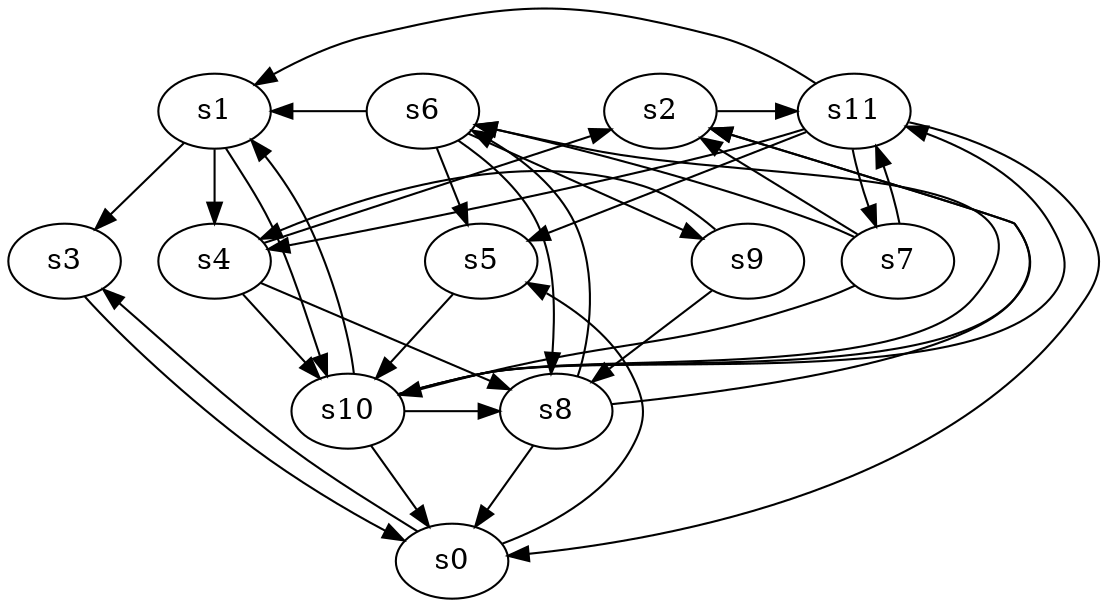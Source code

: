digraph game_0656_complex_12 {
    s0 [name="s0", player=0, target=1];
    s1 [name="s1", player=0];
    s2 [name="s2", player=1];
    s3 [name="s3", player=1];
    s4 [name="s4", player=1];
    s5 [name="s5", player=0, target=1];
    s6 [name="s6", player=0, target=1];
    s7 [name="s7", player=1];
    s8 [name="s8", player=0];
    s9 [name="s9", player=1];
    s10 [name="s10", player=1];
    s11 [name="s11", player=1];

    s0 -> s3 [constraint="time % 2 == 1 && time % 4 == 0"];
    s0 -> s5 [constraint="time % 4 == 1 && time % 5 == 0"];
    s1 -> s3;
    s1 -> s4;
    s1 -> s10;
    s2 -> s11 [constraint="!(time % 6 == 3)"];
    s3 -> s0 [constraint="time % 3 == 0 && time % 5 == 3"];
    s4 -> s2 [constraint="time == 11 || time == 16 || time == 22"];
    s4 -> s8 [constraint="time % 7 == 5"];
    s4 -> s10;
    s5 -> s10 [constraint="time % 4 == 1 || time % 5 == 3"];
    s6 -> s1 [constraint="time % 4 == 0"];
    s6 -> s5 [constraint="time == 1 || time == 9 || time == 12 || time == 22 || time == 25"];
    s6 -> s8 [constraint="time == 19 || time == 20"];
    s6 -> s9 [constraint="!(time % 4 == 2)"];
    s7 -> s2 [constraint="time % 4 == 3 && time % 4 == 0"];
    s7 -> s6 [constraint="time % 2 == 1 && time % 3 == 0"];
    s7 -> s10 [constraint="time % 2 == 1 && time % 5 == 1"];
    s7 -> s11 [constraint="time % 4 == 3 && time % 5 == 1"];
    s8 -> s0;
    s8 -> s2 [constraint="time % 6 == 5"];
    s8 -> s6 [constraint="time == 8"];
    s9 -> s4 [constraint="time % 5 == 4 || time % 5 == 1"];
    s9 -> s8;
    s10 -> s0;
    s10 -> s1 [constraint="time % 2 == 0 || time % 5 == 4"];
    s10 -> s2 [constraint="!(time % 5 == 4)"];
    s10 -> s6 [constraint="!(time % 5 == 4)"];
    s10 -> s8 [constraint="!(time % 2 == 0)"];
    s10 -> s11 [constraint="time == 4 || time == 6 || time == 8 || time == 13"];
    s11 -> s0 [constraint="time % 3 == 1 && time % 5 == 3"];
    s11 -> s1 [constraint="time == 9 || time == 15 || time == 18"];
    s11 -> s4 [constraint="time % 3 == 1 || time % 3 == 1"];
    s11 -> s5;
    s11 -> s7;
}
